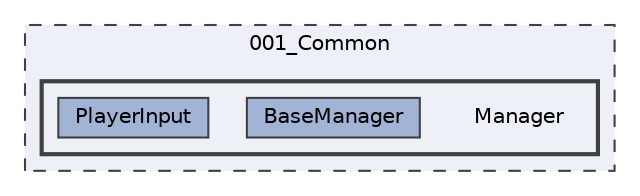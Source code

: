digraph "001_Common/Manager"
{
 // LATEX_PDF_SIZE
  bgcolor="transparent";
  edge [fontname=Helvetica,fontsize=10,labelfontname=Helvetica,labelfontsize=10];
  node [fontname=Helvetica,fontsize=10,shape=box,height=0.2,width=0.4];
  compound=true
  subgraph clusterdir_3e4698778516f9b59e05cd8661478dec {
    graph [ bgcolor="#edf0f7", pencolor="grey25", label="001_Common", fontname=Helvetica,fontsize=10 style="filled,dashed", URL="dir_3e4698778516f9b59e05cd8661478dec.html",tooltip=""]
  subgraph clusterdir_a7182611642ea114e5b68b91cb3bbd81 {
    graph [ bgcolor="#edf0f7", pencolor="grey25", label="", fontname=Helvetica,fontsize=10 style="filled,bold", URL="dir_a7182611642ea114e5b68b91cb3bbd81.html",tooltip=""]
    dir_a7182611642ea114e5b68b91cb3bbd81 [shape=plaintext, label="Manager"];
  dir_5293a627b780d676400c314a6951e85c [label="BaseManager", fillcolor="#a2b4d6", color="grey25", style="filled", URL="dir_5293a627b780d676400c314a6951e85c.html",tooltip=""];
  dir_5fdbc69d6c815ed892dcec78a3279ae5 [label="PlayerInput", fillcolor="#a2b4d6", color="grey25", style="filled", URL="dir_5fdbc69d6c815ed892dcec78a3279ae5.html",tooltip=""];
  }
  }
}
